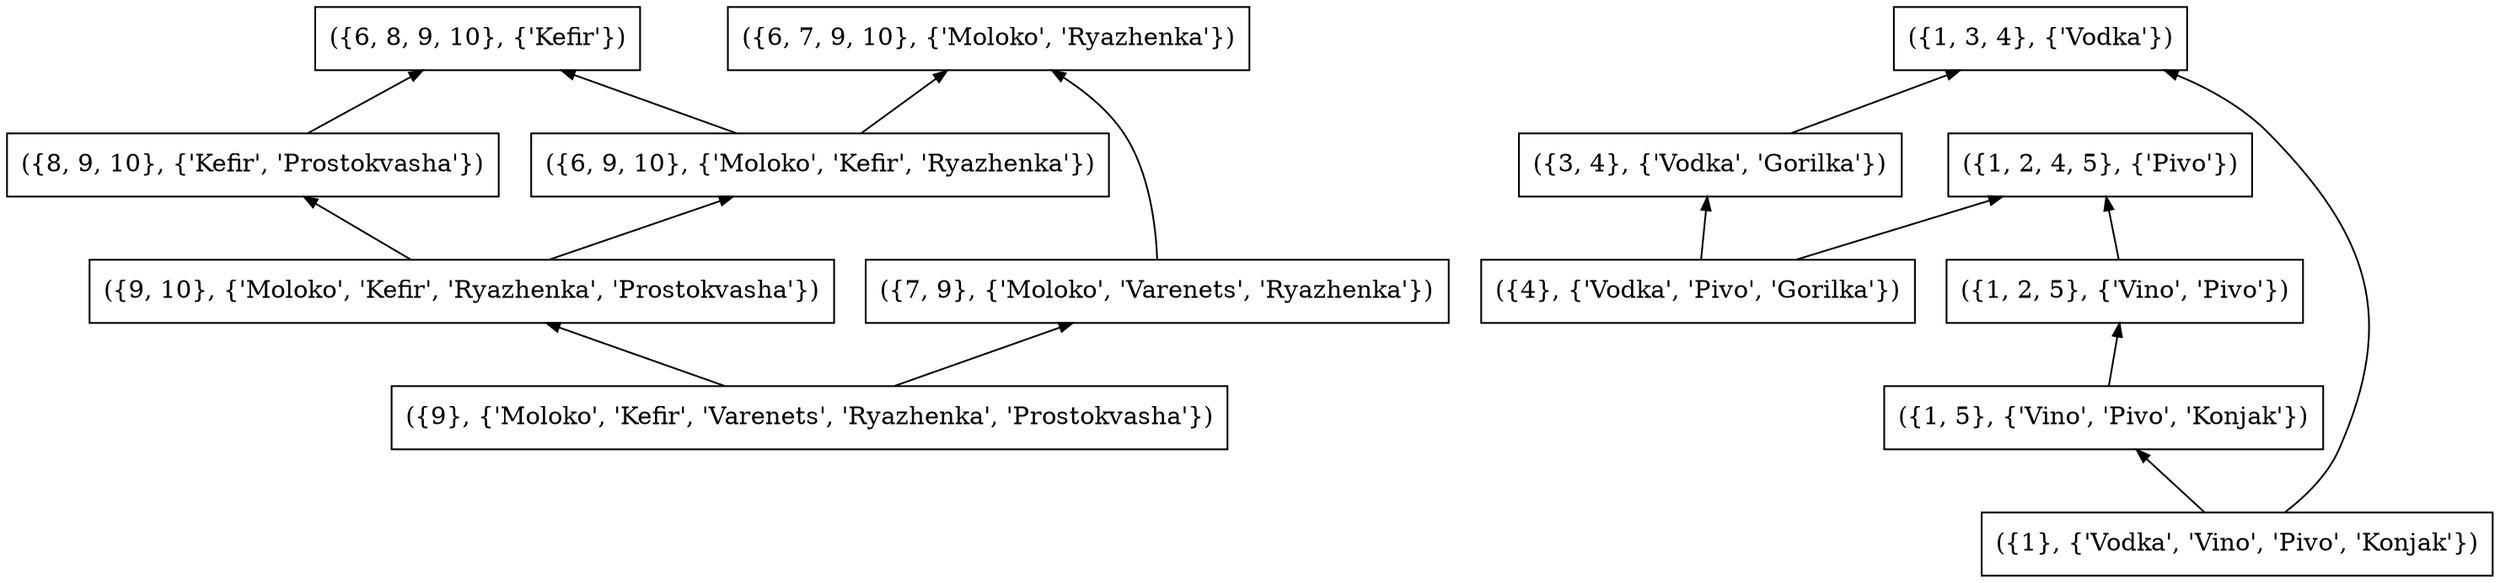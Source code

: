 digraph lattice
{
   // top to bottom
rankdir=TB;
concentrate=true;
edge [dir=back, arrowsize=0.75, color=black];
// top and bottom concepts
// inner concepts
node [shape=box, peripheries=1, color=black, style=solid];
// all concepts
14 [label="({6, 8, 9, 10}, {'Kefir'})"];
13 [label="({6, 7, 9, 10}, {'Moloko', 'Ryazhenka'})"];
12 [label="({1, 2, 4, 5}, {'Pivo'})"];
11 [label="({1, 3, 4}, {'Vodka'})"];
10 [label="({9, 10}, {'Moloko', 'Kefir', 'Ryazhenka', 'Prostokvasha'})"];
9 [label="({9}, {'Moloko', 'Kefir', 'Varenets', 'Ryazhenka', 'Prostokvasha'})"];
8 [label="({8, 9, 10}, {'Kefir', 'Prostokvasha'})"];
7 [label="({7, 9}, {'Moloko', 'Varenets', 'Ryazhenka'})"];
6 [label="({6, 9, 10}, {'Moloko', 'Kefir', 'Ryazhenka'})"];
5 [label="({1, 5}, {'Vino', 'Pivo', 'Konjak'})"];
4 [label="({4}, {'Vodka', 'Pivo', 'Gorilka'})"];
3 [label="({3, 4}, {'Vodka', 'Gorilka'})"];
2 [label="({1, 2, 5}, {'Vino', 'Pivo'})"];
1 [label="({1}, {'Vodka', 'Vino', 'Pivo', 'Konjak'})"];
// links between the concepts
5 -> 1;
11 -> 1;
12 -> 2;
11 -> 3;
3 -> 4;
12 -> 4;
2 -> 5;
13 -> 6;
14 -> 6;
13 -> 7;
14 -> 8;
7 -> 9;
10 -> 9;
6 -> 10;
8 -> 10;
}
